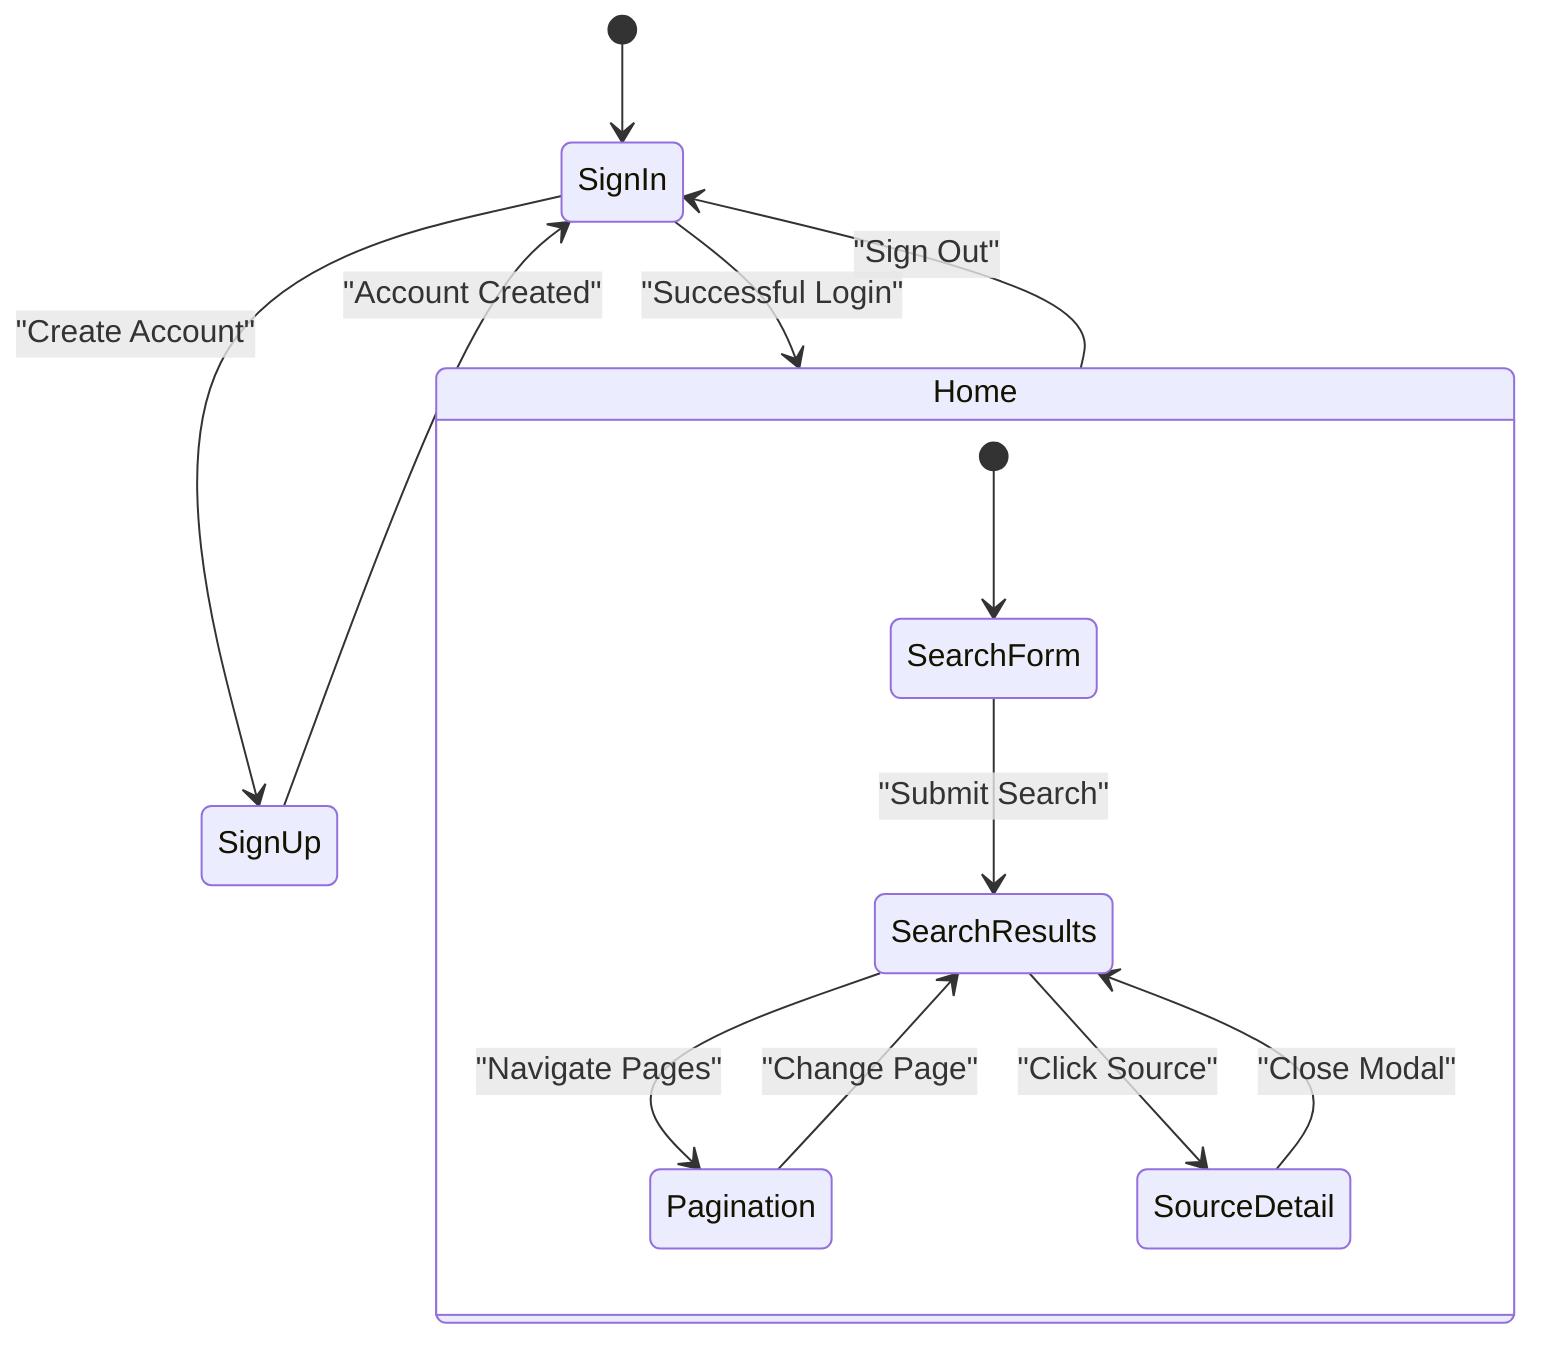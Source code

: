 stateDiagram-v2
    [*] --> SignIn
    
    SignIn --> SignUp : "Create Account"
    SignUp --> SignIn : "Account Created"
    
    SignIn --> Home : "Successful Login"
    
    state Home {
        [*] --> SearchForm
        SearchForm --> SearchResults : "Submit Search"
        SearchResults --> Pagination : "Navigate Pages"
        Pagination --> SearchResults : "Change Page"
        SearchResults --> SourceDetail : "Click Source"
        SourceDetail --> SearchResults : "Close Modal"
    }
    
    Home --> SignIn : "Sign Out"